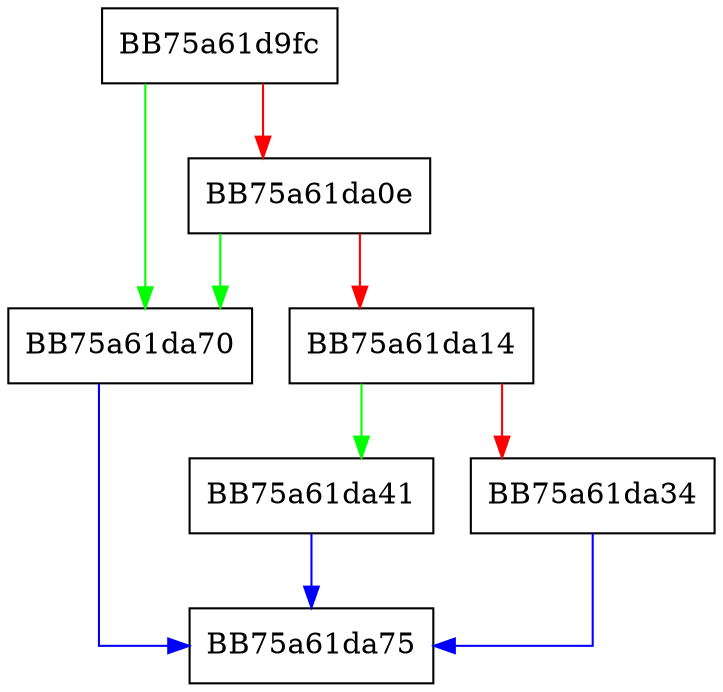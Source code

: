 digraph GetServiceFsHardeningItems {
  node [shape="box"];
  graph [splines=ortho];
  BB75a61d9fc -> BB75a61da70 [color="green"];
  BB75a61d9fc -> BB75a61da0e [color="red"];
  BB75a61da0e -> BB75a61da70 [color="green"];
  BB75a61da0e -> BB75a61da14 [color="red"];
  BB75a61da14 -> BB75a61da41 [color="green"];
  BB75a61da14 -> BB75a61da34 [color="red"];
  BB75a61da34 -> BB75a61da75 [color="blue"];
  BB75a61da41 -> BB75a61da75 [color="blue"];
  BB75a61da70 -> BB75a61da75 [color="blue"];
}